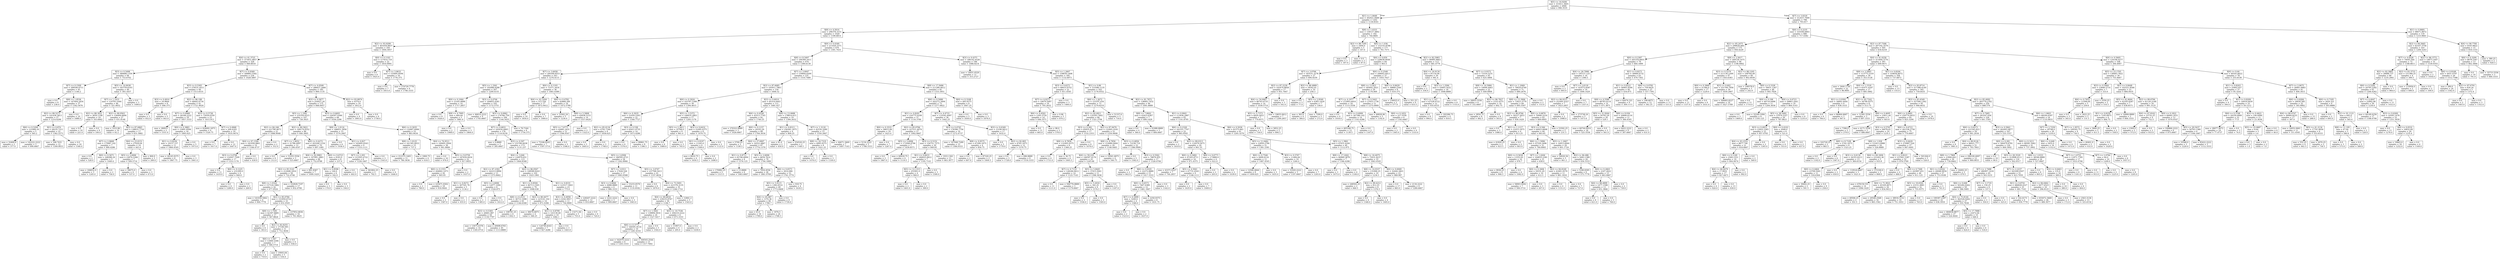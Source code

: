 digraph Tree {
node [shape=box] ;
0 [label="X[5] <= 16.9206\nmse = 333411.3605\nsamples = 2000\nvalue = 996.3535"] ;
1 [label="X[1] <= 1.0648\nmse = 302021.8489\nsamples = 1202\nvalue = 1130.8161"] ;
0 -> 1 [labeldistance=2.5, labelangle=45, headlabel="True"] ;
2 [label="X[8] <= 4.5014\nmse = 296376.3151\nsamples = 1020\nvalue = 1199.6814"] ;
1 -> 2 ;
3 [label="X[2] <= 93.9299\nmse = 401659.9837\nsamples = 350\nvalue = 1004.3057"] ;
2 -> 3 ;
4 [label="X[4] <= 41.3725\nmse = 373451.0857\nsamples = 328\nvalue = 949.8018"] ;
3 -> 4 ;
5 [label="X[3] <= 0.5498\nmse = 380688.1359\nsamples = 94\nvalue = 753.6702"] ;
4 -> 5 ;
6 [label="X[7] <= 0.1509\nmse = 299540.0711\nsamples = 45\nvalue = 1146.2"] ;
5 -> 6 ;
7 [label="mse = 0.0\nsamples = 8\nvalue = 238.0"] ;
6 -> 7 ;
8 [label="X[8] <= 1.8536\nmse = 147404.2454\nsamples = 37\nvalue = 1342.5676"] ;
6 -> 8 ;
9 [label="X[2] <= 89.5273\nmse = 141436.3813\nsamples = 27\nvalue = 1214.6296"] ;
8 -> 9 ;
10 [label="X[6] <= 0.5294\nmse = 121906.16\nsamples = 5\nvalue = 565.2"] ;
9 -> 10 ;
11 [label="mse = 32400.0\nsamples = 2\nvalue = 377.0"] ;
10 -> 11 ;
12 [label="mse = 142222.2222\nsamples = 3\nvalue = 690.6667"] ;
10 -> 12 ;
13 [label="X[1] <= 0.874\nmse = 28235.7211\nsamples = 22\nvalue = 1362.2273"] ;
9 -> 13 ;
14 [label="mse = 168.7431\nsamples = 12\nvalue = 1209.0833"] ;
13 -> 14 ;
15 [label="mse = 0.0\nsamples = 10\nvalue = 1546.0"] ;
13 -> 15 ;
16 [label="mse = 0.0\nsamples = 10\nvalue = 1688.0"] ;
8 -> 16 ;
17 [label="X[5] <= 14.0038\nmse = 183759.6193\nsamples = 49\nvalue = 393.1837"] ;
5 -> 17 ;
18 [label="X[7] <= 1.1433\nmse = 110793.1044\nsamples = 46\nvalue = 321.0652"] ;
17 -> 18 ;
19 [label="X[2] <= 88.3021\nmse = 3650.1108\nsamples = 19\nvalue = 163.6842"] ;
18 -> 19 ;
20 [label="mse = 0.0\nsamples = 10\nvalue = 221.0"] ;
19 -> 20 ;
21 [label="mse = 0.0\nsamples = 9\nvalue = 100.0"] ;
19 -> 21 ;
22 [label="X[2] <= 80.9563\nmse = 156494.6694\nsamples = 27\nvalue = 431.8148"] ;
18 -> 22 ;
23 [label="mse = 3333.96\nsamples = 10\nvalue = 92.2"] ;
22 -> 23 ;
24 [label="X[2] <= 87.6865\nmse = 138833.7716\nsamples = 17\nvalue = 631.5882"] ;
22 -> 24 ;
25 [label="X[7] <= 2.9668\nmse = 175687.102\nsamples = 7\nvalue = 900.4286"] ;
24 -> 25 ;
26 [label="mse = 0.0\nsamples = 2\nvalue = 528.0"] ;
25 -> 26 ;
27 [label="X[0] <= 0.5671\nmse = 168288.24\nsamples = 5\nvalue = 1049.4"] ;
25 -> 27 ;
28 [label="mse = 184832.0\nsamples = 3\nvalue = 1245.0"] ;
27 -> 28 ;
29 [label="mse = 0.0\nsamples = 2\nvalue = 756.0"] ;
27 -> 29 ;
30 [label="X[4] <= 23.0151\nmse = 27029.04\nsamples = 10\nvalue = 443.4"] ;
24 -> 30 ;
31 [label="X[5] <= 2.6006\nmse = 23674.5306\nsamples = 7\nvalue = 509.5714"] ;
30 -> 31 ;
32 [label="mse = 39675.0\nsamples = 4\nvalue = 537.0"] ;
31 -> 32 ;
33 [label="mse = 0.0\nsamples = 3\nvalue = 473.0"] ;
31 -> 33 ;
34 [label="mse = 800.0\nsamples = 3\nvalue = 289.0"] ;
30 -> 34 ;
35 [label="mse = 0.0\nsamples = 3\nvalue = 1499.0"] ;
17 -> 35 ;
36 [label="X[7] <= 0.9369\nmse = 348883.5582\nsamples = 234\nvalue = 1028.5897"] ;
4 -> 36 ;
37 [label="X[3] <= 0.5305\nmse = 279531.4511\nsamples = 49\nvalue = 1513.6531"] ;
36 -> 37 ;
38 [label="X[3] <= 0.4914\nmse = 18.9844\nsamples = 8\nvalue = 446.375"] ;
37 -> 38 ;
39 [label="mse = 0.0\nsamples = 3\nvalue = 452.0"] ;
38 -> 39 ;
40 [label="mse = 0.0\nsamples = 5\nvalue = 443.0"] ;
38 -> 40 ;
41 [label="X[2] <= 86.198\nmse = 68442.6734\nsamples = 41\nvalue = 1721.9024"] ;
37 -> 41 ;
42 [label="X[7] <= 0.4968\nmse = 26168.2222\nsamples = 18\nvalue = 1857.3333"] ;
41 -> 42 ;
43 [label="mse = 2809.0\nsamples = 2\nvalue = 1551.0"] ;
42 -> 43 ;
44 [label="X[0] <= 0.3883\nmse = 15891.8594\nsamples = 16\nvalue = 1895.625"] ;
42 -> 44 ;
45 [label="X[1] <= 0.8256\nmse = 19157.157\nsamples = 11\nvalue = 1860.4545"] ;
44 -> 45 ;
46 [label="mse = 26145.9375\nsamples = 8\nvalue = 1867.75"] ;
45 -> 46 ;
47 [label="mse = 0.0\nsamples = 3\nvalue = 1841.0"] ;
45 -> 47 ;
48 [label="mse = 0.0\nsamples = 5\nvalue = 1973.0"] ;
44 -> 48 ;
49 [label="X[3] <= 0.5738\nmse = 75939.0359\nsamples = 23\nvalue = 1615.913"] ;
41 -> 49 ;
50 [label="mse = 424692.1875\nsamples = 4\nvalue = 1520.75"] ;
49 -> 50 ;
51 [label="X[7] <= 0.4968\nmse = 209.4183\nsamples = 19\nvalue = 1635.9474"] ;
49 -> 51 ;
52 [label="mse = 0.0\nsamples = 7\nvalue = 1617.0"] ;
51 -> 52 ;
53 [label="mse = 0.0\nsamples = 12\nvalue = 1647.0"] ;
51 -> 53 ;
54 [label="X[7] <= 4.0508\nmse = 288427.2466\nsamples = 185\nvalue = 900.1135"] ;
36 -> 54 ;
55 [label="X[3] <= 0.5877\nmse = 254427.24\nsamples = 175\nvalue = 848.0057"] ;
54 -> 55 ;
56 [label="X[5] <= 1.3361\nmse = 235350.0515\nsamples = 107\nvalue = 728.3925"] ;
55 -> 56 ;
57 [label="X[2] <= 84.246\nmse = 221790.4671\nsamples = 21\nvalue = 1088.9048"] ;
56 -> 57 ;
58 [label="X[4] <= 97.1594\nmse = 181958.9861\nsamples = 19\nvalue = 1166.4737"] ;
57 -> 58 ;
59 [label="X[3] <= 0.4706\nmse = 132047.7509\nsamples = 17\nvalue = 1253.1176"] ;
58 -> 59 ;
60 [label="mse = 0.0\nsamples = 11\nvalue = 1419.0"] ;
59 -> 60 ;
61 [label="X[0] <= 0.1225\nmse = 231200.0\nsamples = 6\nvalue = 949.0"] ;
59 -> 61 ;
62 [label="mse = 0.0\nsamples = 4\nvalue = 1289.0"] ;
61 -> 62 ;
63 [label="mse = 0.0\nsamples = 2\nvalue = 269.0"] ;
61 -> 63 ;
64 [label="mse = 0.0\nsamples = 2\nvalue = 430.0"] ;
58 -> 64 ;
65 [label="mse = 0.0\nsamples = 2\nvalue = 352.0"] ;
57 -> 65 ;
66 [label="X[2] <= 80.5821\nmse = 199174.8352\nsamples = 86\nvalue = 640.3605"] ;
56 -> 66 ;
67 [label="X[7] <= 1.9052\nmse = 31786.4097\nsamples = 12\nvalue = 290.4167"] ;
66 -> 67 ;
68 [label="mse = 0.0\nsamples = 9\nvalue = 212.0"] ;
67 -> 68 ;
69 [label="mse = 53355.5556\nsamples = 3\nvalue = 525.6667"] ;
67 -> 69 ;
70 [label="X[0] <= 0.4272\nmse = 203240.1234\nsamples = 74\nvalue = 697.1081"] ;
66 -> 70 ;
71 [label="X[4] <= 92.9983\nmse = 197991.2883\nsamples = 66\nvalue = 752.8788"] ;
70 -> 71 ;
72 [label="X[2] <= 85.5141\nmse = 212648.1816\nsamples = 59\nvalue = 722.4746"] ;
71 -> 72 ;
73 [label="X[8] <= 1.0324\nmse = 157124.1882\nsamples = 42\nvalue = 677.9524"] ;
72 -> 73 ;
74 [label="mse = 141039.5062\nsamples = 9\nvalue = 844.7778"] ;
73 -> 74 ;
75 [label="X[2] <= 85.0784\nmse = 151850.6722\nsamples = 33\nvalue = 632.4545"] ;
73 -> 75 ;
76 [label="X[8] <= 1.7581\nmse = 62307.8685\nsamples = 17\nvalue = 567.8824"] ;
75 -> 76 ;
77 [label="mse = 0.0\nsamples = 6\nvalue = 303.0"] ;
76 -> 77 ;
78 [label="X[2] <= 82.8255\nmse = 37148.595\nsamples = 11\nvalue = 712.3636"] ;
76 -> 78 ;
79 [label="X[6] <= 1.047\nmse = 13466.5306\nsamples = 7\nvalue = 584.5714"] ;
78 -> 79 ;
80 [label="mse = 0.0\nsamples = 2\nvalue = 710.0"] ;
79 -> 80 ;
81 [label="mse = 10043.04\nsamples = 5\nvalue = 534.4"] ;
79 -> 81 ;
82 [label="mse = 0.0\nsamples = 4\nvalue = 936.0"] ;
78 -> 82 ;
83 [label="mse = 237852.6836\nsamples = 16\nvalue = 701.0625"] ;
75 -> 83 ;
84 [label="mse = 332828.7197\nsamples = 17\nvalue = 832.4706"] ;
72 -> 84 ;
85 [label="mse = 991.8367\nsamples = 7\nvalue = 1009.1429"] ;
71 -> 85 ;
86 [label="X[0] <= 0.6723\nmse = 9183.0\nsamples = 8\nvalue = 237.0"] ;
70 -> 86 ;
87 [label="X[1] <= 0.8596\nmse = 144.0\nsamples = 6\nvalue = 182.0"] ;
86 -> 87 ;
88 [label="mse = 0.0\nsamples = 3\nvalue = 170.0"] ;
87 -> 88 ;
89 [label="mse = 0.0\nsamples = 3\nvalue = 194.0"] ;
87 -> 89 ;
90 [label="mse = 0.0\nsamples = 2\nvalue = 402.0"] ;
86 -> 90 ;
91 [label="X[3] <= 0.6693\nmse = 226507.9366\nsamples = 68\nvalue = 1036.2206"] ;
55 -> 91 ;
92 [label="X[8] <= 1.0116\nmse = 186651.3956\nsamples = 15\nvalue = 1574.2667"] ;
91 -> 92 ;
93 [label="mse = 0.0\nsamples = 6\nvalue = 1936.0"] ;
92 -> 93 ;
94 [label="X[1] <= 0.827\nmse = 165695.6543\nsamples = 9\nvalue = 1333.1111"] ;
92 -> 94 ;
95 [label="X[7] <= 2.293\nmse = 215503.4722\nsamples = 6\nvalue = 1228.1667"] ;
94 -> 95 ;
96 [label="mse = 361802.25\nsamples = 2\nvalue = 792.5"] ;
95 -> 96 ;
97 [label="mse = 0.0\nsamples = 4\nvalue = 1446.0"] ;
95 -> 97 ;
98 [label="mse = 0.0\nsamples = 3\nvalue = 1543.0"] ;
94 -> 98 ;
99 [label="X[6] <= 0.3035\nmse = 132667.6006\nsamples = 53\nvalue = 883.9434"] ;
91 -> 99 ;
100 [label="X[8] <= 1.0125\nmse = 161345.4933\nsamples = 15\nvalue = 737.2"] ;
99 -> 100 ;
101 [label="mse = 212375.1405\nsamples = 11\nvalue = 780.3636"] ;
100 -> 101 ;
102 [label="mse = 1800.75\nsamples = 4\nvalue = 618.5"] ;
100 -> 102 ;
103 [label="X[4] <= 74.9511\nmse = 109491.9564\nsamples = 38\nvalue = 941.8684"] ;
99 -> 103 ;
104 [label="mse = 0.0\nsamples = 16\nvalue = 976.0"] ;
103 -> 104 ;
105 [label="X[5] <= 9.0758\nmse = 187659.0434\nsamples = 22\nvalue = 917.0455"] ;
103 -> 105 ;
106 [label="X[0] <= 0.1551\nmse = 204842.1475\nsamples = 20\nvalue = 905.05"] ;
105 -> 106 ;
107 [label="mse = 0.0\nsamples = 2\nvalue = 780.0"] ;
106 -> 107 ;
108 [label="mse = 225671.8302\nsamples = 18\nvalue = 918.9444"] ;
106 -> 108 ;
109 [label="mse = 0.0\nsamples = 2\nvalue = 1037.0"] ;
105 -> 109 ;
110 [label="X[2] <= 83.8974\nmse = 4374.0\nsamples = 10\nvalue = 1812.0"] ;
54 -> 110 ;
111 [label="mse = 0.0\nsamples = 4\nvalue = 1893.0"] ;
110 -> 111 ;
112 [label="mse = 0.0\nsamples = 6\nvalue = 1758.0"] ;
110 -> 112 ;
113 [label="X[0] <= 0.1193\nmse = 117614.719\nsamples = 22\nvalue = 1816.9091"] ;
3 -> 113 ;
114 [label="mse = 0.0\nsamples = 6\nvalue = 1925.0"] ;
113 -> 114 ;
115 [label="X[7] <= 3.9633\nmse = 155695.8594\nsamples = 16\nvalue = 1776.375"] ;
113 -> 115 ;
116 [label="mse = 0.0\nsamples = 7\nvalue = 1815.0"] ;
115 -> 116 ;
117 [label="mse = 274729.7778\nsamples = 9\nvalue = 1746.3333"] ;
115 -> 117 ;
118 [label="X[0] <= 0.4349\nmse = 211020.3371\nsamples = 670\nvalue = 1301.7433"] ;
2 -> 118 ;
119 [label="X[8] <= 8.5497\nmse = 194309.1611\nsamples = 474\nvalue = 1390.6139"] ;
118 -> 119 ;
120 [label="X[7] <= 3.6058\nmse = 200309.8553\nsamples = 243\nvalue = 1276.4115"] ;
119 -> 120 ;
121 [label="X[5] <= 1.3361\nmse = 192088.9288\nsamples = 207\nvalue = 1209.4155"] ;
120 -> 121 ;
122 [label="X[0] <= 0.1064\nmse = 15165.4898\nsamples = 14\nvalue = 1717.2857"] ;
121 -> 122 ;
123 [label="mse = 0.0\nsamples = 9\nvalue = 1626.0"] ;
122 -> 123 ;
124 [label="X[8] <= 4.7995\nmse = 464.64\nsamples = 5\nvalue = 1881.6"] ;
122 -> 124 ;
125 [label="mse = 0.0\nsamples = 2\nvalue = 1908.0"] ;
124 -> 125 ;
126 [label="mse = 0.0\nsamples = 3\nvalue = 1864.0"] ;
124 -> 126 ;
127 [label="X[3] <= 0.4706\nmse = 184855.4361\nsamples = 193\nvalue = 1172.5751"] ;
121 -> 127 ;
128 [label="mse = 46614.2222\nsamples = 9\nvalue = 1745.6667"] ;
127 -> 128 ;
129 [label="X[3] <= 0.6962\nmse = 174766.759\nsamples = 184\nvalue = 1144.5435"] ;
127 -> 129 ;
130 [label="X[7] <= 0.6831\nmse = 165034.4065\nsamples = 176\nvalue = 1116.8239"] ;
129 -> 130 ;
131 [label="mse = 0.8889\nsamples = 3\nvalue = 285.6667"] ;
130 -> 131 ;
132 [label="X[3] <= 0.597\nmse = 155708.9438\nsamples = 173\nvalue = 1131.237"] ;
130 -> 132 ;
133 [label="X[4] <= 3.646\nmse = 126979.651\nsamples = 115\nvalue = 1064.8348"] ;
132 -> 133 ;
134 [label="X[2] <= 87.2302\nmse = 162212.8994\nsamples = 13\nvalue = 1375.8462"] ;
133 -> 134 ;
135 [label="X[1] <= 0.8272\nmse = 307541.76\nsamples = 5\nvalue = 1134.2"] ;
134 -> 135 ;
136 [label="mse = 0.0\nsamples = 3\nvalue = 1587.0"] ;
135 -> 136 ;
137 [label="mse = 0.0\nsamples = 2\nvalue = 455.0"] ;
135 -> 137 ;
138 [label="X[5] <= 2.6006\nmse = 12077.1094\nsamples = 8\nvalue = 1526.875"] ;
134 -> 138 ;
139 [label="mse = 0.0\nsamples = 3\nvalue = 1385.0"] ;
138 -> 139 ;
140 [label="mse = 0.0\nsamples = 5\nvalue = 1612.0"] ;
138 -> 140 ;
141 [label="X[2] <= 86.0567\nmse = 108589.8243\nsamples = 102\nvalue = 1025.1961"] ;
133 -> 141 ;
142 [label="X[1] <= 0.8504\nmse = 80713.1505\nsamples = 79\nvalue = 1098.038"] ;
141 -> 142 ;
143 [label="X[8] <= 6.2531\nmse = 36712.1098\nsamples = 65\nvalue = 1146.6308"] ;
142 -> 143 ;
144 [label="X[3] <= 0.5365\nmse = 26661.087\nsamples = 59\nvalue = 1130.7797"] ;
143 -> 144 ;
145 [label="mse = 13675.6378\nsamples = 14\nvalue = 1185.0714"] ;
144 -> 145 ;
146 [label="mse = 29498.6765\nsamples = 45\nvalue = 1113.8889"] ;
144 -> 146 ;
147 [label="mse = 108781.25\nsamples = 6\nvalue = 1302.5"] ;
143 -> 147 ;
148 [label="X[2] <= 80.4477\nmse = 223141.102\nsamples = 14\nvalue = 872.4286"] ;
142 -> 148 ;
149 [label="mse = 38476.6875\nsamples = 4\nvalue = 348.25"] ;
148 -> 149 ;
150 [label="X[1] <= 0.8799\nmse = 143139.49\nsamples = 10\nvalue = 1082.1"] ;
148 -> 150 ;
151 [label="mse = 124740.8163\nsamples = 7\nvalue = 927.4286"] ;
150 -> 151 ;
152 [label="mse = 0.0\nsamples = 3\nvalue = 1443.0"] ;
150 -> 152 ;
153 [label="X[1] <= 0.8331\nmse = 123517.3043\nsamples = 23\nvalue = 775.0"] ;
141 -> 153 ;
154 [label="X[3] <= 0.4958\nmse = 6342.9917\nsamples = 11\nvalue = 736.0909"] ;
153 -> 154 ;
155 [label="mse = 13271.04\nsamples = 5\nvalue = 755.4"] ;
154 -> 155 ;
156 [label="mse = 0.0\nsamples = 6\nvalue = 720.0"] ;
154 -> 156 ;
157 [label="mse = 228267.2222\nsamples = 12\nvalue = 810.6667"] ;
153 -> 157 ;
158 [label="X[5] <= 2.6584\nmse = 186595.4721\nsamples = 58\nvalue = 1262.8966"] ;
132 -> 158 ;
159 [label="X[7] <= 3.0311\nmse = 17426.526\nsamples = 17\nvalue = 1083.0588"] ;
158 -> 159 ;
160 [label="X[3] <= 0.6846\nmse = 6988.8889\nsamples = 6\nvalue = 986.3333"] ;
159 -> 160 ;
161 [label="mse = 2222.2222\nsamples = 3\nvalue = 909.6667"] ;
160 -> 161 ;
162 [label="mse = 0.0\nsamples = 3\nvalue = 1063.0"] ;
160 -> 162 ;
163 [label="mse = 15233.0579\nsamples = 11\nvalue = 1135.8182"] ;
159 -> 163 ;
164 [label="X[5] <= 3.0747\nmse = 237768.5413\nsamples = 41\nvalue = 1337.4634"] ;
158 -> 164 ;
165 [label="mse = 0.0\nsamples = 6\nvalue = 1870.0"] ;
164 -> 165 ;
166 [label="X[4] <= 73.5001\nmse = 221578.3135\nsamples = 35\nvalue = 1246.1714"] ;
164 -> 166 ;
167 [label="X[4] <= 69.6834\nmse = 239235.8767\nsamples = 30\nvalue = 1196.7"] ;
166 -> 167 ;
168 [label="X[7] <= 1.5941\nmse = 139894.5816\nsamples = 24\nvalue = 1327.5417"] ;
167 -> 168 ;
169 [label="X[6] <= 0.3773\nmse = 166591.8116\nsamples = 19\nvalue = 1281.6316"] ;
168 -> 169 ;
170 [label="mse = 162070.2222\nsamples = 6\nvalue = 1203.3333"] ;
169 -> 170 ;
171 [label="mse = 164543.2544\nsamples = 13\nvalue = 1317.7692"] ;
169 -> 171 ;
172 [label="mse = 0.0\nsamples = 5\nvalue = 1502.0"] ;
168 -> 172 ;
173 [label="X[5] <= 10.7536\nmse = 294210.2222\nsamples = 6\nvalue = 673.3333"] ;
167 -> 173 ;
174 [label="mse = 11907.0\nsamples = 4\nvalue = 295.0"] ;
173 -> 174 ;
175 [label="mse = 0.0\nsamples = 2\nvalue = 1430.0"] ;
173 -> 175 ;
176 [label="mse = 12841.2\nsamples = 5\nvalue = 1543.0"] ;
166 -> 176 ;
177 [label="mse = 79.7344\nsamples = 8\nvalue = 1754.375"] ;
129 -> 177 ;
178 [label="X[0] <= 0.1193\nmse = 73371.3418\nsamples = 36\nvalue = 1661.6389"] ;
120 -> 178 ;
179 [label="X[4] <= 42.3204\nmse = 512.526\nsamples = 17\nvalue = 1872.9412"] ;
178 -> 179 ;
180 [label="mse = 0.0\nsamples = 10\nvalue = 1854.0"] ;
179 -> 180 ;
181 [label="mse = 0.0\nsamples = 7\nvalue = 1900.0"] ;
179 -> 181 ;
182 [label="X[6] <= 0.4782\nmse = 62868.349\nsamples = 19\nvalue = 1472.5789"] ;
178 -> 182 ;
183 [label="mse = 33562.24\nsamples = 5\nvalue = 1234.4"] ;
182 -> 183 ;
184 [label="X[8] <= 5.5808\nmse = 45838.5153\nsamples = 14\nvalue = 1557.6429"] ;
182 -> 184 ;
185 [label="X[5] <= 7.6771\nmse = 42681.2431\nsamples = 12\nvalue = 1596.9167"] ;
184 -> 185 ;
186 [label="mse = 73166.8163\nsamples = 7\nvalue = 1597.5714"] ;
185 -> 186 ;
187 [label="mse = 0.0\nsamples = 5\nvalue = 1596.0"] ;
185 -> 187 ;
188 [label="mse = 0.0\nsamples = 2\nvalue = 1322.0"] ;
184 -> 188 ;
189 [label="X[7] <= 3.0047\nmse = 159844.6209\nsamples = 231\nvalue = 1510.7489"] ;
119 -> 189 ;
190 [label="X[2] <= 87.6085\nmse = 105911.7963\nsamples = 150\nvalue = 1606.52"] ;
189 -> 190 ;
191 [label="X[0] <= 0.3024\nmse = 103767.5306\nsamples = 39\nvalue = 1394.4615"] ;
190 -> 191 ;
192 [label="X[6] <= 0.3035\nmse = 51050.5393\nsamples = 22\nvalue = 1540.7727"] ;
191 -> 192 ;
193 [label="X[2] <= 85.0134\nmse = 4792.7344\nsamples = 8\nvalue = 1658.625"] ;
192 -> 193 ;
194 [label="mse = 0.0\nsamples = 5\nvalue = 1605.0"] ;
193 -> 194 ;
195 [label="mse = 0.0\nsamples = 3\nvalue = 1748.0"] ;
193 -> 195 ;
196 [label="X[3] <= 0.538\nmse = 65011.6735\nsamples = 14\nvalue = 1473.4286"] ;
192 -> 196 ;
197 [label="mse = 0.0\nsamples = 6\nvalue = 1576.0"] ;
196 -> 197 ;
198 [label="mse = 99961.75\nsamples = 8\nvalue = 1396.5"] ;
196 -> 198 ;
199 [label="X[5] <= 3.5372\nmse = 108435.2803\nsamples = 17\nvalue = 1205.1176"] ;
191 -> 199 ;
200 [label="X[5] <= 2.2811\nmse = 32768.0\nsamples = 9\nvalue = 961.0"] ;
199 -> 200 ;
201 [label="mse = 0.0\nsamples = 6\nvalue = 1089.0"] ;
200 -> 201 ;
202 [label="mse = 0.0\nsamples = 3\nvalue = 705.0"] ;
200 -> 202 ;
203 [label="X[3] <= 0.6432\nmse = 51095.4375\nsamples = 8\nvalue = 1479.75"] ;
199 -> 203 ;
204 [label="X[1] <= 0.9197\nmse = 11245.0\nsamples = 6\nvalue = 1599.0"] ;
203 -> 204 ;
205 [label="mse = 8910.75\nsamples = 4\nvalue = 1650.5"] ;
204 -> 205 ;
206 [label="mse = 0.0\nsamples = 2\nvalue = 1496.0"] ;
204 -> 206 ;
207 [label="mse = 0.0\nsamples = 2\nvalue = 1122.0"] ;
203 -> 207 ;
208 [label="X[3] <= 0.6014\nmse = 85314.0443\nsamples = 111\nvalue = 1681.027"] ;
190 -> 208 ;
209 [label="X[6] <= 0.4558\nmse = 45513.7745\nsamples = 92\nvalue = 1740.25"] ;
208 -> 209 ;
210 [label="mse = 270322.8889\nsamples = 3\nvalue = 1026.6667"] ;
209 -> 210 ;
211 [label="X[0] <= 0.1157\nmse = 20193.29\nsamples = 89\nvalue = 1764.3034"] ;
209 -> 211 ;
212 [label="mse = 5700.25\nsamples = 2\nvalue = 1336.5"] ;
211 -> 212 ;
213 [label="X[4] <= 27.6907\nmse = 16222.4867\nsamples = 87\nvalue = 1774.1379"] ;
211 -> 213 ;
214 [label="X[1] <= 0.8711\nmse = 65746.6094\nsamples = 8\nvalue = 1576.125"] ;
213 -> 214 ;
215 [label="mse = 170982.25\nsamples = 2\nvalue = 1313.5"] ;
214 -> 215 ;
216 [label="mse = 13.8889\nsamples = 6\nvalue = 1663.6667"] ;
214 -> 216 ;
217 [label="X[5] <= 2.6006\nmse = 6834.7614\nsamples = 79\nvalue = 1794.1899"] ;
213 -> 217 ;
218 [label="mse = 7954.4556\nsamples = 26\nvalue = 1861.0769"] ;
217 -> 218 ;
219 [label="X[6] <= 0.6573\nmse = 3014.084\nsamples = 53\nvalue = 1761.3774"] ;
217 -> 219 ;
220 [label="X[5] <= 5.9115\nmse = 1382.6514\nsamples = 49\nvalue = 1773.0408"] ;
219 -> 220 ;
221 [label="X[4] <= 65.887\nmse = 1374.36\nsamples = 40\nvalue = 1780.7"] ;
220 -> 221 ;
222 [label="mse = 63.0\nsamples = 16\nvalue = 1799.0"] ;
221 -> 222 ;
223 [label="mse = 1876.5\nsamples = 24\nvalue = 1768.5"] ;
221 -> 223 ;
224 [label="mse = 0.0\nsamples = 9\nvalue = 1739.0"] ;
220 -> 224 ;
225 [label="mse = 918.75\nsamples = 4\nvalue = 1618.5"] ;
219 -> 225 ;
226 [label="X[8] <= 13.0688\nmse = 178814.615\nsamples = 19\nvalue = 1394.2632"] ;
208 -> 226 ;
227 [label="X[1] <= 0.8313\nmse = 256361.1875\nsamples = 4\nvalue = 809.25"] ;
226 -> 227 ;
228 [label="mse = 81.0\nsamples = 2\nvalue = 450.0"] ;
227 -> 228 ;
229 [label="mse = 254520.25\nsamples = 2\nvalue = 1168.5"] ;
227 -> 229 ;
230 [label="X[7] <= 1.3118\nmse = 42534.3289\nsamples = 15\nvalue = 1550.2667"] ;
226 -> 230 ;
231 [label="X[8] <= 16.7319\nmse = 4995.9375\nsamples = 8\nvalue = 1421.25"] ;
230 -> 231 ;
232 [label="mse = 0.0\nsamples = 5\nvalue = 1476.0"] ;
231 -> 232 ;
233 [label="mse = 0.0\nsamples = 3\nvalue = 1330.0"] ;
231 -> 233 ;
234 [label="mse = 44671.3469\nsamples = 7\nvalue = 1697.7143"] ;
230 -> 234 ;
235 [label="X[8] <= 17.5686\nmse = 211280.4612\nsamples = 81\nvalue = 1333.3951"] ;
189 -> 235 ;
236 [label="X[6] <= 0.5088\nmse = 202272.3494\nsamples = 73\nvalue = 1277.0822"] ;
235 -> 236 ;
237 [label="X[1] <= 0.8291\nmse = 216775.9109\nsamples = 37\nvalue = 1116.3784"] ;
236 -> 237 ;
238 [label="X[0] <= 0.3533\nmse = 58615.84\nsamples = 10\nvalue = 1423.4"] ;
237 -> 238 ;
239 [label="mse = 5134.2222\nsamples = 3\nvalue = 1788.3333"] ;
238 -> 239 ;
240 [label="mse = 0.0\nsamples = 7\nvalue = 1267.0"] ;
238 -> 240 ;
241 [label="X[2] <= 85.0784\nmse = 227511.4074\nsamples = 27\nvalue = 1002.6667"] ;
237 -> 241 ;
242 [label="X[5] <= 2.6006\nmse = 171648.9796\nsamples = 7\nvalue = 1439.8571"] ;
241 -> 242 ;
243 [label="mse = 0.0\nsamples = 3\nvalue = 1867.0"] ;
242 -> 243 ;
244 [label="mse = 60918.75\nsamples = 4\nvalue = 1119.5"] ;
242 -> 244 ;
245 [label="X[3] <= 0.5152\nmse = 156751.7275\nsamples = 20\nvalue = 849.65"] ;
241 -> 245 ;
246 [label="X[1] <= 0.8433\nmse = 260025.0612\nsamples = 7\nvalue = 1195.7143"] ;
245 -> 246 ;
247 [label="X[5] <= 12.1315\nmse = 251001.0\nsamples = 4\nvalue = 900.0"] ;
246 -> 247 ;
248 [label="mse = 0.0\nsamples = 2\nvalue = 1401.0"] ;
247 -> 248 ;
249 [label="mse = 0.0\nsamples = 2\nvalue = 399.0"] ;
247 -> 249 ;
250 [label="mse = 0.0\nsamples = 3\nvalue = 1590.0"] ;
246 -> 250 ;
251 [label="mse = 1933.1361\nsamples = 13\nvalue = 663.3077"] ;
245 -> 251 ;
252 [label="X[7] <= 4.4733\nmse = 133542.4097\nsamples = 36\nvalue = 1442.25"] ;
236 -> 252 ;
253 [label="X[3] <= 0.4745\nmse = 178396.7756\nsamples = 19\nvalue = 1272.4737"] ;
252 -> 253 ;
254 [label="mse = 147948.7289\nsamples = 15\nvalue = 1384.9333"] ;
253 -> 254 ;
255 [label="X[8] <= 9.9575\nmse = 67299.1875\nsamples = 4\nvalue = 850.75"] ;
253 -> 255 ;
256 [label="mse = 0.0\nsamples = 2\nvalue = 697.0"] ;
255 -> 256 ;
257 [label="mse = 87320.25\nsamples = 2\nvalue = 1004.5"] ;
255 -> 257 ;
258 [label="X[3] <= 0.6349\nmse = 15190.9412\nsamples = 17\nvalue = 1632.0"] ;
252 -> 258 ;
259 [label="mse = 0.0\nsamples = 5\nvalue = 1779.0"] ;
258 -> 259 ;
260 [label="X[2] <= 82.805\nmse = 8765.1875\nsamples = 12\nvalue = 1570.75"] ;
258 -> 260 ;
261 [label="mse = 0.0\nsamples = 3\nvalue = 1728.0"] ;
260 -> 261 ;
262 [label="mse = 696.8889\nsamples = 9\nvalue = 1518.3333"] ;
260 -> 262 ;
263 [label="X[0] <= 0.3168\nmse = 495.9375\nsamples = 8\nvalue = 1847.25"] ;
235 -> 263 ;
264 [label="mse = 0.0\nsamples = 5\nvalue = 1830.0"] ;
263 -> 264 ;
265 [label="mse = 0.0\nsamples = 3\nvalue = 1876.0"] ;
263 -> 265 ;
266 [label="X[3] <= 0.4371\nmse = 186142.4528\nsamples = 196\nvalue = 1086.8214"] ;
118 -> 266 ;
267 [label="mse = 14651.6529\nsamples = 11\nvalue = 315.2727"] ;
266 -> 267 ;
268 [label="X[5] <= 1.2667\nmse = 158839.1408\nsamples = 185\nvalue = 1132.6973"] ;
266 -> 268 ;
269 [label="X[3] <= 0.6271\nmse = 80633.9752\nsamples = 22\nvalue = 811.4545"] ;
268 -> 269 ;
270 [label="X[7] <= 4.0271\nmse = 10670.5097\nsamples = 19\nvalue = 705.2632"] ;
269 -> 270 ;
271 [label="X[6] <= 0.4502\nmse = 1295.3724\nsamples = 14\nvalue = 646.3571"] ;
270 -> 271 ;
272 [label="mse = 0.0\nsamples = 11\nvalue = 665.0"] ;
271 -> 272 ;
273 [label="mse = 98.0\nsamples = 3\nvalue = 578.0"] ;
271 -> 273 ;
274 [label="mse = 0.96\nsamples = 5\nvalue = 870.2"] ;
270 -> 274 ;
275 [label="mse = 0.0\nsamples = 3\nvalue = 1484.0"] ;
269 -> 275 ;
276 [label="X[1] <= 0.86\nmse = 153586.1135\nsamples = 163\nvalue = 1176.0552"] ;
268 -> 276 ;
277 [label="X[6] <= 1.2672\nmse = 153197.434\nsamples = 73\nvalue = 1279.8219"] ;
276 -> 277 ;
278 [label="X[2] <= 82.6911\nmse = 135593.7602\nsamples = 68\nvalue = 1321.2794"] ;
277 -> 278 ;
279 [label="X[3] <= 0.582\nmse = 85835.474\nsamples = 17\nvalue = 1532.2353"] ;
278 -> 279 ;
280 [label="X[8] <= 8.7856\nmse = 131605.9375\nsamples = 8\nvalue = 1368.25"] ;
279 -> 280 ;
281 [label="mse = 0.0\nsamples = 4\nvalue = 1731.0"] ;
280 -> 281 ;
282 [label="mse = 36.75\nsamples = 4\nvalue = 1005.5"] ;
280 -> 282 ;
283 [label="mse = 0.0\nsamples = 9\nvalue = 1678.0"] ;
279 -> 283 ;
284 [label="X[2] <= 87.9479\nmse = 132401.0181\nsamples = 51\nvalue = 1250.9608"] ;
278 -> 284 ;
285 [label="X[8] <= 8.7856\nmse = 153680.0404\nsamples = 29\nvalue = 1148.4483"] ;
284 -> 285 ;
286 [label="X[4] <= 59.229\nmse = 106597.4176\nsamples = 25\nvalue = 1245.68"] ;
285 -> 286 ;
287 [label="X[7] <= 0.7119\nmse = 128246.0612\nsamples = 14\nvalue = 1125.7143"] ;
286 -> 287 ;
288 [label="mse = 0.0\nsamples = 11\nvalue = 1111.0"] ;
287 -> 288 ;
289 [label="mse = 594776.8889\nsamples = 3\nvalue = 1179.6667"] ;
287 -> 289 ;
290 [label="X[5] <= 5.8445\nmse = 37415.5041\nsamples = 11\nvalue = 1398.3636"] ;
286 -> 290 ;
291 [label="X[5] <= 5.2016\nmse = 342.25\nsamples = 6\nvalue = 1574.5"] ;
290 -> 291 ;
292 [label="mse = 0.0\nsamples = 3\nvalue = 1556.0"] ;
291 -> 292 ;
293 [label="mse = 0.0\nsamples = 3\nvalue = 1593.0"] ;
291 -> 293 ;
294 [label="mse = 0.0\nsamples = 5\nvalue = 1187.0"] ;
290 -> 294 ;
295 [label="mse = 19561.6875\nsamples = 4\nvalue = 540.75"] ;
285 -> 295 ;
296 [label="X[3] <= 0.4856\nmse = 72238.719\nsamples = 22\nvalue = 1386.0909"] ;
284 -> 296 ;
297 [label="mse = 0.0\nsamples = 5\nvalue = 1582.0"] ;
296 -> 297 ;
298 [label="X[3] <= 0.5562\nmse = 78876.955\nsamples = 17\nvalue = 1328.4706"] ;
296 -> 298 ;
299 [label="mse = 0.0\nsamples = 2\nvalue = 662.0"] ;
298 -> 299 ;
300 [label="X[6] <= 0.9181\nmse = 22272.8889\nsamples = 15\nvalue = 1417.3333"] ;
298 -> 300 ;
301 [label="X[0] <= 0.6573\nmse = 7467.6389\nsamples = 12\nvalue = 1481.1667"] ;
300 -> 301 ;
302 [label="X[7] <= 0.5899\nmse = 3249.0\nsamples = 4\nvalue = 1580.0"] ;
301 -> 302 ;
303 [label="mse = 0.0\nsamples = 2\nvalue = 1523.0"] ;
302 -> 303 ;
304 [label="mse = 0.0\nsamples = 2\nvalue = 1637.0"] ;
302 -> 304 ;
305 [label="mse = 2250.9375\nsamples = 8\nvalue = 1431.75"] ;
301 -> 305 ;
306 [label="mse = 0.0\nsamples = 3\nvalue = 1162.0"] ;
300 -> 306 ;
307 [label="mse = 51337.6\nsamples = 5\nvalue = 716.0"] ;
277 -> 307 ;
308 [label="X[2] <= 81.7872\nmse = 138083.7432\nsamples = 90\nvalue = 1091.8889"] ;
276 -> 308 ;
309 [label="X[8] <= 7.8002\nmse = 43423.8367\nsamples = 7\nvalue = 499.1429"] ;
308 -> 309 ;
310 [label="mse = 0.0\nsamples = 4\nvalue = 360.0"] ;
309 -> 310 ;
311 [label="mse = 41088.8889\nsamples = 3\nvalue = 684.6667"] ;
309 -> 311 ;
312 [label="X[1] <= 0.9041\nmse = 113936.2987\nsamples = 83\nvalue = 1141.8795"] ;
308 -> 312 ;
313 [label="X[6] <= 0.2328\nmse = 161551.7707\nsamples = 22\nvalue = 965.9545"] ;
312 -> 313 ;
314 [label="mse = 0.0\nsamples = 2\nvalue = 1610.0"] ;
313 -> 314 ;
315 [label="X[2] <= 89.0313\nmse = 132079.5475\nsamples = 20\nvalue = 901.55"] ;
313 -> 315 ;
316 [label="X[0] <= 0.5682\nmse = 97205.8711\nsamples = 16\nvalue = 971.4375"] ;
315 -> 316 ;
317 [label="mse = 43371.6327\nsamples = 7\nvalue = 744.2857"] ;
316 -> 317 ;
318 [label="X[5] <= 4.5941\nmse = 67731.6543\nsamples = 9\nvalue = 1148.1111"] ;
316 -> 318 ;
319 [label="mse = 0.0\nsamples = 2\nvalue = 1635.0"] ;
318 -> 319 ;
320 [label="mse = 0.0\nsamples = 7\nvalue = 1009.0"] ;
318 -> 320 ;
321 [label="X[0] <= 0.6773\nmse = 173889.0\nsamples = 4\nvalue = 622.0"] ;
315 -> 321 ;
322 [label="mse = 0.0\nsamples = 2\nvalue = 205.0"] ;
321 -> 322 ;
323 [label="mse = 0.0\nsamples = 2\nvalue = 1039.0"] ;
321 -> 323 ;
324 [label="X[6] <= 0.5036\nmse = 81575.663\nsamples = 61\nvalue = 1205.3279"] ;
312 -> 324 ;
325 [label="X[5] <= 11.0482\nmse = 22850.2766\nsamples = 21\nvalue = 1381.2381"] ;
324 -> 325 ;
326 [label="X[0] <= 0.7546\nmse = 9490.6116\nsamples = 11\nvalue = 1487.4545"] ;
325 -> 326 ;
327 [label="mse = 12506.4844\nsamples = 8\nvalue = 1499.625"] ;
326 -> 327 ;
328 [label="mse = 0.0\nsamples = 3\nvalue = 1455.0"] ;
326 -> 328 ;
329 [label="X[3] <= 0.5767\nmse = 11484.64\nsamples = 10\nvalue = 1264.4"] ;
325 -> 329 ;
330 [label="mse = 31920.2222\nsamples = 3\nvalue = 1197.6667"] ;
329 -> 330 ;
331 [label="mse = 0.0\nsamples = 7\nvalue = 1293.0"] ;
329 -> 331 ;
332 [label="X[5] <= 1.3961\nmse = 87631.6244\nsamples = 40\nvalue = 1112.975"] ;
324 -> 332 ;
333 [label="X[8] <= 17.2442\nmse = 80969.3878\nsamples = 7\nvalue = 1346.4286"] ;
332 -> 333 ;
334 [label="mse = 0.0\nsamples = 3\nvalue = 1675.0"] ;
333 -> 334 ;
335 [label="mse = 0.0\nsamples = 4\nvalue = 1100.0"] ;
333 -> 335 ;
336 [label="X[8] <= 16.4075\nmse = 75031.8237\nsamples = 33\nvalue = 1063.4545"] ;
332 -> 336 ;
337 [label="X[8] <= 14.9337\nmse = 131006.25\nsamples = 10\nvalue = 1234.5"] ;
336 -> 337 ;
338 [label="mse = 248502.25\nsamples = 2\nvalue = 666.5"] ;
337 -> 338 ;
339 [label="X[2] <= 89.4212\nmse = 812.25\nsamples = 8\nvalue = 1376.5"] ;
337 -> 339 ;
340 [label="mse = 0.0\nsamples = 4\nvalue = 1348.0"] ;
339 -> 340 ;
341 [label="mse = 0.0\nsamples = 4\nvalue = 1405.0"] ;
339 -> 341 ;
342 [label="X[0] <= 0.6949\nmse = 32444.3403\nsamples = 23\nvalue = 989.087"] ;
336 -> 342 ;
343 [label="mse = 0.0\nsamples = 17\nvalue = 883.0"] ;
342 -> 343 ;
344 [label="mse = 2134.2222\nsamples = 6\nvalue = 1289.6667"] ;
342 -> 344 ;
345 [label="X[8] <= 1.0333\nmse = 158127.3892\nsamples = 182\nvalue = 744.8681"] ;
1 -> 345 ;
346 [label="X[2] <= 88.7295\nmse = 2400.0\nsamples = 5\nvalue = 147.0"] ;
345 -> 346 ;
347 [label="mse = 0.0\nsamples = 3\nvalue = 187.0"] ;
346 -> 347 ;
348 [label="mse = 0.0\nsamples = 2\nvalue = 87.0"] ;
346 -> 348 ;
349 [label="X[6] <= 1.036\nmse = 152143.8788\nsamples = 177\nvalue = 761.7571"] ;
345 -> 349 ;
350 [label="X[6] <= 0.659\nmse = 228638.0938\nsamples = 64\nvalue = 903.5"] ;
349 -> 350 ;
351 [label="X[7] <= 3.0706\nmse = 183531.3278\nsamples = 27\nvalue = 694.9259"] ;
350 -> 351 ;
352 [label="X[2] <= 87.2239\nmse = 102474.8858\nsamples = 17\nvalue = 951.7647"] ;
351 -> 352 ;
353 [label="X[4] <= 54.8467\nmse = 80743.6735\nsamples = 14\nvalue = 1039.5714"] ;
352 -> 353 ;
354 [label="X[5] <= 5.7373\nmse = 6929.2653\nsamples = 7\nvalue = 779.8571"] ;
353 -> 354 ;
355 [label="mse = 0.0\nsamples = 5\nvalue = 734.0"] ;
354 -> 355 ;
356 [label="mse = 5852.25\nsamples = 2\nvalue = 894.5"] ;
354 -> 356 ;
357 [label="mse = 19655.0612\nsamples = 7\nvalue = 1299.2857"] ;
353 -> 357 ;
358 [label="mse = 0.0\nsamples = 3\nvalue = 542.0"] ;
352 -> 358 ;
359 [label="X[2] <= 86.4889\nmse = 18542.61\nsamples = 10\nvalue = 258.3"] ;
351 -> 359 ;
360 [label="mse = 0.0\nsamples = 3\nvalue = 77.0"] ;
359 -> 360 ;
361 [label="X[5] <= 2.9549\nmse = 6365.1429\nsamples = 7\nvalue = 336.0"] ;
359 -> 361 ;
362 [label="mse = 363.0\nsamples = 4\nvalue = 384.0"] ;
361 -> 362 ;
363 [label="mse = 7200.0\nsamples = 3\nvalue = 272.0"] ;
361 -> 363 ;
364 [label="X[0] <= 0.2548\nmse = 206642.6413\nsamples = 37\nvalue = 1055.7027"] ;
350 -> 364 ;
365 [label="X[8] <= 13.823\nmse = 185642.2021\nsamples = 29\nvalue = 1176.069"] ;
364 -> 365 ;
366 [label="X[7] <= 4.1977\nmse = 272903.6914\nsamples = 18\nvalue = 1115.5556"] ;
365 -> 366 ;
367 [label="mse = 0.0\nsamples = 4\nvalue = 1018.0"] ;
366 -> 367 ;
368 [label="X[3] <= 0.6999\nmse = 347380.102\nsamples = 14\nvalue = 1143.4286"] ;
366 -> 368 ;
369 [label="mse = 405168.75\nsamples = 12\nvalue = 1139.5"] ;
368 -> 369 ;
370 [label="mse = 0.0\nsamples = 2\nvalue = 1167.0"] ;
368 -> 370 ;
371 [label="X[7] <= 0.5443\nmse = 27053.1736\nsamples = 11\nvalue = 1275.0909"] ;
365 -> 371 ;
372 [label="mse = 46828.96\nsamples = 5\nvalue = 1192.8"] ;
371 -> 372 ;
373 [label="X[0] <= 0.1652\nmse = 227.5556\nsamples = 6\nvalue = 1343.6667"] ;
371 -> 373 ;
374 [label="mse = 0.0\nsamples = 2\nvalue = 1365.0"] ;
373 -> 374 ;
375 [label="mse = 0.0\nsamples = 4\nvalue = 1333.0"] ;
373 -> 375 ;
376 [label="X[6] <= 0.8429\nmse = 39868.2344\nsamples = 8\nvalue = 619.375"] ;
364 -> 376 ;
377 [label="mse = 156025.0\nsamples = 2\nvalue = 577.0"] ;
376 -> 377 ;
378 [label="mse = 351.25\nsamples = 6\nvalue = 633.5"] ;
376 -> 378 ;
379 [label="X[2] <= 82.5983\nmse = 90995.9663\nsamples = 113\nvalue = 681.4779"] ;
349 -> 379 ;
380 [label="X[4] <= 24.9134\nmse = 91116.94\nsamples = 20\nvalue = 941.4"] ;
379 -> 380 ;
381 [label="mse = 0.0\nsamples = 2\nvalue = 334.0"] ;
380 -> 381 ;
382 [label="X[5] <= 1.2584\nmse = 55693.5432\nsamples = 18\nvalue = 1008.8889"] ;
380 -> 382 ;
383 [label="X[1] <= 1.147\nmse = 67528.9722\nsamples = 12\nvalue = 935.8333"] ;
382 -> 383 ;
384 [label="mse = 0.0\nsamples = 8\nvalue = 994.0"] ;
383 -> 384 ;
385 [label="mse = 182286.75\nsamples = 4\nvalue = 819.5"] ;
383 -> 385 ;
386 [label="mse = 0.0\nsamples = 6\nvalue = 1155.0"] ;
382 -> 386 ;
387 [label="X[7] <= 0.9372\nmse = 73316.5231\nsamples = 93\nvalue = 625.5806"] ;
379 -> 387 ;
388 [label="X[8] <= 14.5984\nmse = 14094.4463\nsamples = 22\nvalue = 449.0909"] ;
387 -> 388 ;
389 [label="mse = 28955.5556\nsamples = 6\nvalue = 332.6667"] ;
388 -> 389 ;
390 [label="X[2] <= 86.7827\nmse = 1532.4375\nsamples = 16\nvalue = 492.75"] ;
388 -> 390 ;
391 [label="mse = 2854.75\nsamples = 8\nvalue = 482.5"] ;
390 -> 391 ;
392 [label="mse = 0.0\nsamples = 8\nvalue = 503.0"] ;
390 -> 392 ;
393 [label="X[1] <= 1.2069\nmse = 79024.6749\nsamples = 71\nvalue = 680.2676"] ;
387 -> 393 ;
394 [label="X[8] <= 13.3906\nmse = 73023.3779\nsamples = 69\nvalue = 695.5507"] ;
393 -> 394 ;
395 [label="X[2] <= 86.8766\nmse = 30227.2653\nsamples = 7\nvalue = 930.1429"] ;
394 -> 395 ;
396 [label="mse = 0.0\nsamples = 3\nvalue = 1086.0"] ;
395 -> 396 ;
397 [label="X[1] <= 1.1117\nmse = 21015.1875\nsamples = 4\nvalue = 813.25"] ;
395 -> 397 ;
398 [label="mse = 41820.25\nsamples = 2\nvalue = 823.5"] ;
397 -> 398 ;
399 [label="mse = 0.0\nsamples = 2\nvalue = 803.0"] ;
397 -> 399 ;
400 [label="X[0] <= 0.6876\nmse = 70940.2216\nsamples = 62\nvalue = 669.0645"] ;
394 -> 400 ;
401 [label="X[3] <= 0.506\nmse = 64923.6608\nsamples = 60\nvalue = 683.65"] ;
400 -> 401 ;
402 [label="X[6] <= 1.5996\nmse = 97520.3496\nsamples = 31\nvalue = 760.8065"] ;
401 -> 402 ;
403 [label="X[0] <= 0.5636\nmse = 13353.81\nsamples = 10\nvalue = 976.7"] ;
402 -> 403 ;
404 [label="mse = 9936.25\nsamples = 6\nvalue = 906.5"] ;
403 -> 404 ;
405 [label="mse = 0.0\nsamples = 4\nvalue = 1082.0"] ;
403 -> 405 ;
406 [label="X[7] <= 1.4264\nmse = 104835.2381\nsamples = 21\nvalue = 658.0"] ;
402 -> 406 ;
407 [label="X[0] <= 0.3406\nmse = 59331.45\nsamples = 10\nvalue = 412.5"] ;
406 -> 407 ;
408 [label="mse = 58903.9592\nsamples = 7\nvalue = 500.5714"] ;
407 -> 408 ;
409 [label="mse = 0.0\nsamples = 3\nvalue = 207.0"] ;
407 -> 409 ;
410 [label="X[2] <= 84.8169\nmse = 41601.0579\nsamples = 11\nvalue = 881.1818"] ;
406 -> 410 ;
411 [label="mse = 0.0\nsamples = 4\nvalue = 1151.0"] ;
410 -> 411 ;
412 [label="mse = 0.0\nsamples = 7\nvalue = 727.0"] ;
410 -> 412 ;
413 [label="X[5] <= 1.2667\nmse = 16912.6944\nsamples = 29\nvalue = 601.1724"] ;
401 -> 413 ;
414 [label="mse = 50020.56\nsamples = 5\nvalue = 461.2"] ;
413 -> 414 ;
415 [label="X[2] <= 84.486\nmse = 5083.1389\nsamples = 24\nvalue = 630.3333"] ;
413 -> 415 ;
416 [label="mse = 5180.8395\nsamples = 9\nvalue = 575.7778"] ;
415 -> 416 ;
417 [label="X[0] <= 0.2663\nmse = 2167.2622\nsamples = 15\nvalue = 663.0667"] ;
415 -> 417 ;
418 [label="X[4] <= 88.4899\nmse = 1477.1598\nsamples = 13\nvalue = 651.3846"] ;
417 -> 418 ;
419 [label="mse = 0.0\nsamples = 8\nvalue = 621.0"] ;
418 -> 419 ;
420 [label="mse = 0.0\nsamples = 5\nvalue = 700.0"] ;
418 -> 420 ;
421 [label="mse = 0.0\nsamples = 2\nvalue = 739.0"] ;
417 -> 421 ;
422 [label="mse = 53592.25\nsamples = 2\nvalue = 231.5"] ;
400 -> 422 ;
423 [label="mse = 0.0\nsamples = 2\nvalue = 153.0"] ;
393 -> 423 ;
424 [label="X[7] <= 3.9318\nmse = 312437.7009\nsamples = 798\nvalue = 793.817"] ;
0 -> 424 [labeldistance=2.5, labelangle=-45, headlabel="False"] ;
425 [label="X[6] <= 0.2235\nmse = 310184.6903\nsamples = 680\nvalue = 717.4382"] ;
424 -> 425 ;
426 [label="X[2] <= 85.2475\nmse = 299628.484\nsamples = 175\nvalue = 956.4229"] ;
425 -> 426 ;
427 [label="X[0] <= 0.2387\nmse = 205318.6855\nsamples = 79\nvalue = 664.1899"] ;
426 -> 427 ;
428 [label="X[4] <= 26.7998\nmse = 195127.125\nsamples = 16\nvalue = 1390.5"] ;
427 -> 428 ;
429 [label="mse = 0.0\nsamples = 2\nvalue = 693.0"] ;
428 -> 429 ;
430 [label="X[7] <= 2.6118\nmse = 143572.8367\nsamples = 14\nvalue = 1490.1429"] ;
428 -> 430 ;
431 [label="X[2] <= 84.0215\nmse = 251691.6327\nsamples = 7\nvalue = 1623.2857"] ;
430 -> 431 ;
432 [label="mse = 0.0\nsamples = 2\nvalue = 1998.0"] ;
431 -> 432 ;
433 [label="mse = 273738.24\nsamples = 5\nvalue = 1473.4"] ;
431 -> 433 ;
434 [label="mse = 0.0\nsamples = 7\nvalue = 1357.0"] ;
430 -> 434 ;
435 [label="X[1] <= 0.8273\nmse = 39906.6732\nsamples = 63\nvalue = 479.7302"] ;
427 -> 435 ;
436 [label="X[1] <= 0.8221\nmse = 56905.4594\nsamples = 40\nvalue = 434.875"] ;
435 -> 436 ;
437 [label="X[8] <= 4.5586\nmse = 48783.0114\nsamples = 31\nvalue = 471.3871"] ;
436 -> 437 ;
438 [label="X[5] <= 31.9264\nmse = 54783.29\nsamples = 20\nvalue = 529.1"] ;
437 -> 438 ;
439 [label="mse = 60744.6914\nsamples = 18\nvalue = 525.5556"] ;
438 -> 439 ;
440 [label="mse = 0.0\nsamples = 2\nvalue = 561.0"] ;
438 -> 440 ;
441 [label="X[8] <= 8.936\nmse = 20806.6116\nsamples = 11\nvalue = 366.4545"] ;
437 -> 441 ;
442 [label="mse = 6422.2222\nsamples = 9\nvalue = 307.6667"] ;
441 -> 442 ;
443 [label="mse = 0.0\nsamples = 2\nvalue = 631.0"] ;
441 -> 443 ;
444 [label="mse = 64474.321\nsamples = 9\nvalue = 309.1111"] ;
436 -> 444 ;
445 [label="X[6] <= 0.0782\nmse = 759.0624\nsamples = 23\nvalue = 557.7391"] ;
435 -> 445 ;
446 [label="mse = 198.6875\nsamples = 12\nvalue = 582.25"] ;
445 -> 446 ;
447 [label="mse = 0.0\nsamples = 11\nvalue = 531.0"] ;
445 -> 447 ;
448 [label="X[8] <= 2.5617\nmse = 249128.1475\nsamples = 96\nvalue = 1196.9062"] ;
426 -> 448 ;
449 [label="X[3] <= 0.5279\nmse = 211136.2309\nsamples = 47\nvalue = 1503.6383"] ;
448 -> 449 ;
450 [label="X[0] <= 0.3969\nmse = 21384.0\nsamples = 17\nvalue = 1229.0"] ;
449 -> 450 ;
451 [label="mse = 0.0\nsamples = 11\nvalue = 1337.0"] ;
450 -> 451 ;
452 [label="mse = 0.0\nsamples = 6\nvalue = 1031.0"] ;
450 -> 452 ;
453 [label="X[3] <= 0.602\nmse = 251700.7956\nsamples = 30\nvalue = 1659.2667"] ;
449 -> 453 ;
454 [label="mse = 394683.8227\nsamples = 19\nvalue = 1627.5789"] ;
453 -> 454 ;
455 [label="mse = 0.0\nsamples = 11\nvalue = 1714.0"] ;
453 -> 455 ;
456 [label="X[2] <= 88.1205\nmse = 108764.09\nsamples = 49\nvalue = 902.6939"] ;
448 -> 456 ;
457 [label="mse = 108578.0\nsamples = 3\nvalue = 242.0"] ;
456 -> 457 ;
458 [label="X[0] <= 0.3328\nmse = 78451.1267\nsamples = 46\nvalue = 945.7826"] ;
456 -> 458 ;
459 [label="X[0] <= 0.198\nmse = 49716.0496\nsamples = 11\nvalue = 1204.3636"] ;
458 -> 459 ;
460 [label="mse = 0.0\nsamples = 3\nvalue = 1469.0"] ;
459 -> 460 ;
461 [label="mse = 32249.1094\nsamples = 8\nvalue = 1105.125"] ;
459 -> 461 ;
462 [label="X[0] <= 0.6723\nmse = 59863.1641\nsamples = 35\nvalue = 864.5143"] ;
458 -> 462 ;
463 [label="X[5] <= 28.5482\nmse = 37974.5327\nsamples = 29\nvalue = 787.8621"] ;
462 -> 463 ;
464 [label="X[3] <= 0.4915\nmse = 23922.3365\nsamples = 23\nvalue = 857.4783"] ;
463 -> 464 ;
465 [label="X[4] <= 83.2552\nmse = 8877.746\nsamples = 21\nvalue = 818.6667"] ;
464 -> 465 ;
466 [label="X[6] <= 0.1149\nmse = 2560.1551\nsamples = 19\nvalue = 844.9474"] ;
465 -> 466 ;
467 [label="X[4] <= 66.8479\nmse = 17.9931\nsamples = 17\nvalue = 827.6471"] ;
466 -> 467 ;
468 [label="mse = 0.0\nsamples = 4\nvalue = 820.0"] ;
467 -> 468 ;
469 [label="mse = 0.0\nsamples = 13\nvalue = 830.0"] ;
467 -> 469 ;
470 [label="mse = 0.0\nsamples = 2\nvalue = 992.0"] ;
466 -> 470 ;
471 [label="mse = 0.0\nsamples = 2\nvalue = 569.0"] ;
465 -> 471 ;
472 [label="mse = 0.0\nsamples = 2\nvalue = 1265.0"] ;
464 -> 472 ;
473 [label="X[0] <= 0.4102\nmse = 2048.0\nsamples = 6\nvalue = 521.0"] ;
463 -> 473 ;
474 [label="mse = 0.0\nsamples = 4\nvalue = 553.0"] ;
473 -> 474 ;
475 [label="mse = 0.0\nsamples = 2\nvalue = 457.0"] ;
473 -> 475 ;
476 [label="mse = 0.0\nsamples = 6\nvalue = 1235.0"] ;
462 -> 476 ;
477 [label="X[2] <= 87.7308\nmse = 287192.3579\nsamples = 505\nvalue = 634.6218"] ;
425 -> 477 ;
478 [label="X[4] <= 41.0258\nmse = 311604.3776\nsamples = 397\nvalue = 699.9471"] ;
477 -> 478 ;
479 [label="X[8] <= 3.5893\nmse = 113775.5319\nsamples = 39\nvalue = 353.5128"] ;
478 -> 479 ;
480 [label="mse = 3444.1736\nsamples = 22\nvalue = 96.9091"] ;
479 -> 480 ;
481 [label="X[4] <= 1.1518\nmse = 61071.4187\nsamples = 17\nvalue = 685.5882"] ;
479 -> 481 ;
482 [label="X[1] <= 0.9392\nmse = 34892.4444\nsamples = 9\nvalue = 838.3333"] ;
481 -> 482 ;
483 [label="mse = 0.0\nsamples = 6\nvalue = 784.0"] ;
482 -> 483 ;
484 [label="mse = 86964.6667\nsamples = 3\nvalue = 947.0"] ;
482 -> 484 ;
485 [label="X[2] <= 82.7242\nmse = 34746.9375\nsamples = 8\nvalue = 513.75"] ;
481 -> 485 ;
486 [label="mse = 12381.5556\nsamples = 3\nvalue = 697.3333"] ;
485 -> 486 ;
487 [label="X[6] <= 0.4695\nmse = 15811.44\nsamples = 5\nvalue = 403.6"] ;
485 -> 487 ;
488 [label="mse = 7396.0\nsamples = 2\nvalue = 279.0"] ;
487 -> 488 ;
489 [label="mse = 4171.5556\nsamples = 3\nvalue = 486.6667"] ;
487 -> 489 ;
490 [label="X[1] <= 0.8204\nmse = 318656.8072\nsamples = 358\nvalue = 737.6872"] ;
478 -> 490 ;
491 [label="mse = 0.0\nsamples = 13\nvalue = 155.0"] ;
490 -> 491 ;
492 [label="X[2] <= 83.8714\nmse = 317388.4149\nsamples = 345\nvalue = 759.6435"] ;
490 -> 492 ;
493 [label="X[2] <= 83.4549\nmse = 357566.1392\nsamples = 95\nvalue = 946.6632"] ;
492 -> 493 ;
494 [label="X[6] <= 0.6891\nmse = 259774.9033\nsamples = 85\nvalue = 825.3294"] ;
493 -> 494 ;
495 [label="X[3] <= 0.5793\nmse = 56078.61\nsamples = 10\nvalue = 1235.3"] ;
494 -> 495 ;
496 [label="mse = 102720.25\nsamples = 2\nvalue = 883.5"] ;
495 -> 496 ;
497 [label="X[8] <= 8.7109\nmse = 5742.1875\nsamples = 8\nvalue = 1323.25"] ;
495 -> 497 ;
498 [label="mse = 0.0\nsamples = 2\nvalue = 1192.0"] ;
497 -> 498 ;
499 [label="mse = 0.0\nsamples = 6\nvalue = 1367.0"] ;
497 -> 499 ;
500 [label="X[0] <= 0.6723\nmse = 261536.2756\nsamples = 75\nvalue = 770.6667"] ;
494 -> 500 ;
501 [label="X[8] <= 1.938\nmse = 153413.0988\nsamples = 18\nvalue = 526.8889"] ;
500 -> 501 ;
502 [label="X[3] <= 0.6134\nmse = 34355.6213\nsamples = 13\nvalue = 369.6154"] ;
501 -> 502 ;
503 [label="X[0] <= 0.4464\nmse = 23709.5041\nsamples = 11\nvalue = 318.6364"] ;
502 -> 503 ;
504 [label="mse = 39402.25\nsamples = 2\nvalue = 591.5"] ;
503 -> 504 ;
505 [label="mse = 0.0\nsamples = 9\nvalue = 258.0"] ;
503 -> 505 ;
506 [label="mse = 0.0\nsamples = 2\nvalue = 650.0"] ;
502 -> 506 ;
507 [label="X[4] <= 69.3494\nmse = 231443.36\nsamples = 5\nvalue = 935.8"] ;
501 -> 507 ;
508 [label="mse = 119524.6667\nsamples = 3\nvalue = 1021.0"] ;
507 -> 508 ;
509 [label="mse = 372100.0\nsamples = 2\nvalue = 808.0"] ;
507 -> 509 ;
510 [label="X[3] <= 0.6429\nmse = 270987.526\nsamples = 57\nvalue = 847.6491"] ;
500 -> 510 ;
511 [label="X[1] <= 0.8223\nmse = 237941.1287\nsamples = 52\nvalue = 878.5769"] ;
510 -> 511 ;
512 [label="mse = 0.0\nsamples = 4\nvalue = 488.0"] ;
511 -> 512 ;
513 [label="X[0] <= 0.7368\nmse = 243997.651\nsamples = 48\nvalue = 911.125"] ;
511 -> 513 ;
514 [label="mse = 678150.551\nsamples = 14\nvalue = 1096.1429"] ;
513 -> 514 ;
515 [label="X[4] <= 71.9021\nmse = 45329.4671\nsamples = 34\nvalue = 834.9412"] ;
513 -> 515 ;
516 [label="mse = 49506.25\nsamples = 2\nvalue = 351.5"] ;
515 -> 516 ;
517 [label="mse = 29548.2568\nsamples = 32\nvalue = 865.1562"] ;
515 -> 517 ;
518 [label="mse = 501264.0\nsamples = 5\nvalue = 526.0"] ;
510 -> 518 ;
519 [label="mse = 0.0\nsamples = 10\nvalue = 1978.0"] ;
493 -> 519 ;
520 [label="X[2] <= 85.4092\nmse = 283779.2762\nsamples = 250\nvalue = 688.576"] ;
492 -> 520 ;
521 [label="X[7] <= 0.7685\nmse = 283247.656\nsamples = 226\nvalue = 641.1593"] ;
520 -> 521 ;
522 [label="X[6] <= 0.6573\nmse = 221545.823\nsamples = 59\nvalue = 941.2034"] ;
521 -> 522 ;
523 [label="mse = 0.0\nsamples = 8\nvalue = 1881.0"] ;
522 -> 523 ;
524 [label="X[4] <= 89.9126\nmse = 96021.777\nsamples = 51\nvalue = 793.7843"] ;
522 -> 524 ;
525 [label="X[8] <= 1.7969\nmse = 23940.643\nsamples = 39\nvalue = 739.8462"] ;
524 -> 525 ;
526 [label="X[1] <= 0.8542\nmse = 20048.9934\nsamples = 37\nvalue = 753.9189"] ;
525 -> 526 ;
527 [label="X[5] <= 19.6502\nmse = 23151.4961\nsamples = 32\nvalue = 755.9375"] ;
526 -> 527 ;
528 [label="mse = 38934.5152\nsamples = 19\nvalue = 751.1053"] ;
527 -> 528 ;
529 [label="mse = 0.0\nsamples = 13\nvalue = 763.0"] ;
527 -> 529 ;
530 [label="mse = 0.0\nsamples = 5\nvalue = 741.0"] ;
526 -> 530 ;
531 [label="mse = 24492.25\nsamples = 2\nvalue = 479.5"] ;
525 -> 531 ;
532 [label="mse = 290100.4097\nsamples = 12\nvalue = 969.0833"] ;
524 -> 532 ;
533 [label="X[3] <= 0.5841\nmse = 262003.9877\nsamples = 167\nvalue = 535.1557"] ;
521 -> 533 ;
534 [label="X[0] <= 0.281\nmse = 300470.8781\nsamples = 126\nvalue = 469.3492"] ;
533 -> 534 ;
535 [label="mse = 0.0\nsamples = 10\nvalue = 90.0"] ;
534 -> 535 ;
536 [label="X[5] <= 28.3529\nmse = 312898.4111\nsamples = 116\nvalue = 502.0517"] ;
534 -> 536 ;
537 [label="X[7] <= 2.7488\nmse = 280497.1418\nsamples = 65\nvalue = 563.5231"] ;
536 -> 537 ;
538 [label="X[6] <= 0.648\nmse = 303282.8262\nsamples = 59\nvalue = 586.5085"] ;
537 -> 538 ;
539 [label="mse = 199387.2397\nsamples = 22\nvalue = 638.1818"] ;
538 -> 539 ;
540 [label="X[4] <= 75.8144\nmse = 362526.9262\nsamples = 37\nvalue = 555.7838"] ;
538 -> 540 ;
541 [label="mse = 484838.9877\nsamples = 27\nvalue = 524.4444"] ;
540 -> 541 ;
542 [label="X[5] <= 17.7888\nmse = 22472.64\nsamples = 10\nvalue = 640.4"] ;
540 -> 542 ;
543 [label="mse = 0.0\nsamples = 4\nvalue = 824.0"] ;
542 -> 543 ;
544 [label="mse = 0.0\nsamples = 6\nvalue = 518.0"] ;
542 -> 544 ;
545 [label="X[7] <= 3.1719\nmse = 156.25\nsamples = 6\nvalue = 337.5"] ;
537 -> 545 ;
546 [label="mse = 0.0\nsamples = 3\nvalue = 350.0"] ;
545 -> 546 ;
547 [label="mse = 0.0\nsamples = 3\nvalue = 325.0"] ;
545 -> 547 ;
548 [label="X[7] <= 2.2237\nmse = 343240.0507\nsamples = 51\nvalue = 423.7059"] ;
536 -> 548 ;
549 [label="X[1] <= 0.8741\nmse = 486828.4327\nsamples = 35\nvalue = 481.7143"] ;
548 -> 549 ;
550 [label="mse = 142.6173\nsamples = 9\nvalue = 459.7778"] ;
549 -> 550 ;
551 [label="mse = 655072.3669\nsamples = 26\nvalue = 489.3077"] ;
549 -> 551 ;
552 [label="X[2] <= 84.6462\nmse = 5677.6523\nsamples = 16\nvalue = 296.8125"] ;
548 -> 552 ;
553 [label="mse = 0.0\nsamples = 3\nvalue = 172.0"] ;
552 -> 553 ;
554 [label="mse = 2563.3136\nsamples = 13\nvalue = 325.6154"] ;
552 -> 554 ;
555 [label="X[0] <= 0.3211\nmse = 89581.5062\nsamples = 41\nvalue = 737.3902"] ;
533 -> 555 ;
556 [label="X[8] <= 1.0333\nmse = 38546.8889\nsamples = 24\nvalue = 527.6667"] ;
555 -> 556 ;
557 [label="mse = 0.0\nsamples = 8\nvalue = 805.0"] ;
556 -> 557 ;
558 [label="X[3] <= 0.6463\nmse = 135.0\nsamples = 16\nvalue = 389.0"] ;
556 -> 558 ;
559 [label="mse = 0.0\nsamples = 10\nvalue = 380.0"] ;
558 -> 559 ;
560 [label="mse = 0.0\nsamples = 6\nvalue = 404.0"] ;
558 -> 560 ;
561 [label="X[7] <= 1.6755\nmse = 11871.7785\nsamples = 17\nvalue = 1033.4706"] ;
555 -> 561 ;
562 [label="mse = 0.0\nsamples = 6\nvalue = 1181.0"] ;
561 -> 562 ;
563 [label="mse = 0.0\nsamples = 11\nvalue = 953.0"] ;
561 -> 563 ;
564 [label="X[6] <= 1.0603\nmse = 68244.6597\nsamples = 24\nvalue = 1135.0833"] ;
520 -> 564 ;
565 [label="X[7] <= 2.7259\nmse = 20748.0\nsamples = 20\nvalue = 1216.0"] ;
564 -> 565 ;
566 [label="X[6] <= 0.648\nmse = 5455.0\nsamples = 16\nvalue = 1152.0"] ;
565 -> 566 ;
567 [label="X[7] <= 2.4784\nmse = 64.0\nsamples = 10\nvalue = 1209.0"] ;
566 -> 567 ;
568 [label="mse = 0.0\nsamples = 2\nvalue = 1225.0"] ;
567 -> 568 ;
569 [label="mse = 0.0\nsamples = 8\nvalue = 1205.0"] ;
567 -> 569 ;
570 [label="mse = 0.0\nsamples = 6\nvalue = 1057.0"] ;
566 -> 570 ;
571 [label="mse = 0.0\nsamples = 4\nvalue = 1472.0"] ;
565 -> 571 ;
572 [label="X[7] <= 1.9572\nmse = 109302.75\nsamples = 4\nvalue = 730.5"] ;
564 -> 572 ;
573 [label="mse = 40401.0\nsamples = 2\nvalue = 432.0"] ;
572 -> 573 ;
574 [label="mse = 0.0\nsamples = 2\nvalue = 1029.0"] ;
572 -> 574 ;
575 [label="X[0] <= 0.5605\nmse = 124106.0277\nsamples = 108\nvalue = 394.4907"] ;
477 -> 575 ;
576 [label="X[5] <= 23.1705\nmse = 138483.7822\nsamples = 30\nvalue = 755.4667"] ;
575 -> 576 ;
577 [label="X[3] <= 0.5904\nmse = 23846.5714\nsamples = 7\nvalue = 333.0"] ;
576 -> 577 ;
578 [label="X[6] <= 0.7652\nmse = 12308.64\nsamples = 5\nvalue = 259.6"] ;
577 -> 578 ;
579 [label="mse = 0.0\nsamples = 3\nvalue = 345.0"] ;
578 -> 579 ;
580 [label="mse = 3422.25\nsamples = 2\nvalue = 131.5"] ;
578 -> 580 ;
581 [label="mse = 5550.25\nsamples = 2\nvalue = 516.5"] ;
577 -> 581 ;
582 [label="X[1] <= 0.8448\nmse = 102521.9546\nsamples = 23\nvalue = 884.0435"] ;
576 -> 582 ;
583 [label="X[5] <= 42.4644\nmse = 42165.8367\nsamples = 7\nvalue = 638.8571"] ;
582 -> 583 ;
584 [label="X[1] <= 0.8259\nmse = 7195.6875\nsamples = 4\nvalue = 484.75"] ;
583 -> 584 ;
585 [label="mse = 3660.25\nsamples = 2\nvalue = 411.5"] ;
584 -> 585 ;
586 [label="mse = 0.0\nsamples = 2\nvalue = 558.0"] ;
584 -> 586 ;
587 [label="mse = 14906.8889\nsamples = 3\nvalue = 844.3333"] ;
583 -> 587 ;
588 [label="X[2] <= 89.6784\nmse = 91120.2148\nsamples = 16\nvalue = 991.3125"] ;
582 -> 588 ;
589 [label="X[4] <= 67.8162\nmse = 33732.25\nsamples = 4\nvalue = 752.5"] ;
588 -> 589 ;
590 [label="mse = 2304.0\nsamples = 2\nvalue = 572.0"] ;
589 -> 590 ;
591 [label="mse = 0.0\nsamples = 2\nvalue = 933.0"] ;
589 -> 591 ;
592 [label="X[0] <= 0.1822\nmse = 84902.2431\nsamples = 12\nvalue = 1070.9167"] ;
588 -> 592 ;
593 [label="mse = 100866.2222\nsamples = 6\nvalue = 975.6667"] ;
592 -> 593 ;
594 [label="X[5] <= 29.5437\nmse = 50793.1389\nsamples = 6\nvalue = 1166.1667"] ;
592 -> 594 ;
595 [label="mse = 10368.0\nsamples = 3\nvalue = 1220.0"] ;
594 -> 595 ;
596 [label="mse = 85422.2222\nsamples = 3\nvalue = 1112.3333"] ;
594 -> 596 ;
597 [label="X[0] <= 0.64\nmse = 49183.6622\nsamples = 78\nvalue = 255.6538"] ;
575 -> 597 ;
598 [label="X[1] <= 0.8203\nmse = 25902.057\nsamples = 37\nvalue = 95.3243"] ;
597 -> 598 ;
599 [label="mse = 0.0\nsamples = 4\nvalue = 394.0"] ;
598 -> 599 ;
600 [label="X[1] <= 0.8209\nmse = 16918.0459\nsamples = 33\nvalue = 59.1212"] ;
598 -> 600 ;
601 [label="X[6] <= 0.3708\nmse = 24250.0909\nsamples = 22\nvalue = 77.0"] ;
600 -> 601 ;
602 [label="mse = 28077.4072\nsamples = 19\nvalue = 77.4737"] ;
601 -> 602 ;
603 [label="mse = 0.0\nsamples = 3\nvalue = 74.0"] ;
601 -> 603 ;
604 [label="X[3] <= 0.4621\nmse = 336.0496\nsamples = 11\nvalue = 23.3636"] ;
600 -> 604 ;
605 [label="X[5] <= 25.0687\nmse = 8.64\nsamples = 5\nvalue = 3.4"] ;
604 -> 605 ;
606 [label="mse = 0.0\nsamples = 3\nvalue = 1.0"] ;
605 -> 606 ;
607 [label="mse = 0.0\nsamples = 2\nvalue = 7.0"] ;
605 -> 607 ;
608 [label="mse = 0.0\nsamples = 6\nvalue = 40.0"] ;
604 -> 608 ;
609 [label="X[7] <= 2.0675\nmse = 26061.6883\nsamples = 41\nvalue = 400.3415"] ;
597 -> 609 ;
610 [label="X[6] <= 0.8284\nmse = 18930.585\nsamples = 32\nvalue = 345.9062"] ;
609 -> 610 ;
611 [label="X[4] <= 80.0747\nmse = 30064.8235\nsamples = 17\nvalue = 397.0"] ;
610 -> 611 ;
612 [label="mse = 16052.0661\nsamples = 11\nvalue = 311.4545"] ;
611 -> 612 ;
613 [label="X[5] <= 41.2134\nmse = 17741.8056\nsamples = 6\nvalue = 553.8333"] ;
611 -> 613 ;
614 [label="mse = 552.25\nsamples = 4\nvalue = 462.5"] ;
613 -> 614 ;
615 [label="mse = 2070.25\nsamples = 2\nvalue = 736.5"] ;
613 -> 615 ;
616 [label="mse = 0.0\nsamples = 15\nvalue = 288.0"] ;
610 -> 616 ;
617 [label="X[0] <= 0.7185\nmse = 3420.321\nsamples = 9\nvalue = 593.8889"] ;
609 -> 617 ;
618 [label="mse = 0.0\nsamples = 2\nvalue = 695.0"] ;
617 -> 618 ;
619 [label="X[2] <= 91.1121\nmse = 642.0\nsamples = 7\nvalue = 565.0"] ;
617 -> 619 ;
620 [label="X[8] <= 11.195\nmse = 47.04\nsamples = 5\nvalue = 580.6"] ;
619 -> 620 ;
621 [label="mse = 0.0\nsamples = 3\nvalue = 575.0"] ;
620 -> 621 ;
622 [label="mse = 0.0\nsamples = 2\nvalue = 589.0"] ;
620 -> 622 ;
623 [label="mse = 0.0\nsamples = 2\nvalue = 526.0"] ;
619 -> 623 ;
624 [label="X[1] <= 0.8681\nmse = 98071.8972\nsamples = 118\nvalue = 1233.9661"] ;
424 -> 624 ;
625 [label="X[2] <= 84.5665\nmse = 82167.3756\nsamples = 103\nvalue = 1294.5243"] ;
624 -> 625 ;
626 [label="X[7] <= 4.6528\nmse = 74045.564\nsamples = 72\nvalue = 1188.8611"] ;
625 -> 626 ;
627 [label="X[2] <= 82.5865\nmse = 30688.737\nsamples = 68\nvalue = 1235.2941"] ;
626 -> 627 ;
628 [label="X[6] <= 0.5292\nmse = 24795.2282\nsamples = 61\nvalue = 1266.4262"] ;
627 -> 628 ;
629 [label="X[7] <= 4.4047\nmse = 22892.08\nsamples = 50\nvalue = 1230.0"] ;
628 -> 629 ;
630 [label="mse = 44149.4256\nsamples = 17\nvalue = 1188.4706"] ;
629 -> 630 ;
631 [label="X[3] <= 0.6269\nmse = 10595.1478\nsamples = 33\nvalue = 1251.3939"] ;
629 -> 631 ;
632 [label="mse = 0.0\nsamples = 13\nvalue = 1276.0"] ;
631 -> 632 ;
633 [label="X[6] <= 0.0532\nmse = 16832.64\nsamples = 20\nvalue = 1235.4"] ;
631 -> 633 ;
634 [label="mse = 19663.0\nsamples = 16\nvalue = 1252.0"] ;
633 -> 634 ;
635 [label="mse = 0.0\nsamples = 4\nvalue = 1169.0"] ;
633 -> 635 ;
636 [label="mse = 0.0\nsamples = 11\nvalue = 1432.0"] ;
628 -> 636 ;
637 [label="mse = 0.0\nsamples = 7\nvalue = 964.0"] ;
627 -> 637 ;
638 [label="X[2] <= 83.3733\nmse = 151368.25\nsamples = 4\nvalue = 399.5"] ;
626 -> 638 ;
639 [label="mse = 133956.0\nsamples = 2\nvalue = 690.0"] ;
638 -> 639 ;
640 [label="mse = 0.0\nsamples = 2\nvalue = 109.0"] ;
638 -> 640 ;
641 [label="X[2] <= 86.3772\nmse = 14873.3507\nsamples = 31\nvalue = 1539.9355"] ;
625 -> 641 ;
642 [label="mse = 0.0\nsamples = 2\nvalue = 1934.0"] ;
641 -> 642 ;
643 [label="X[6] <= 0.8168\nmse = 4451.0797\nsamples = 29\nvalue = 1512.7586"] ;
641 -> 643 ;
644 [label="mse = 289.0\nsamples = 24\nvalue = 1542.0"] ;
643 -> 644 ;
645 [label="X[2] <= 87.6791\nmse = 624.24\nsamples = 5\nvalue = 1372.4"] ;
643 -> 645 ;
646 [label="mse = 0.0\nsamples = 2\nvalue = 1403.0"] ;
645 -> 646 ;
647 [label="mse = 0.0\nsamples = 3\nvalue = 1352.0"] ;
645 -> 647 ;
648 [label="X[4] <= 90.7785\nmse = 9183.9822\nsamples = 15\nvalue = 818.1333"] ;
624 -> 648 ;
649 [label="X[6] <= 0.3209\nmse = 8678.2367\nsamples = 13\nvalue = 802.3846"] ;
648 -> 649 ;
650 [label="mse = 0.0\nsamples = 10\nvalue = 791.0"] ;
649 -> 650 ;
651 [label="mse = 35733.5556\nsamples = 3\nvalue = 840.3333"] ;
649 -> 651 ;
652 [label="mse = 380.25\nsamples = 2\nvalue = 920.5"] ;
648 -> 652 ;
}